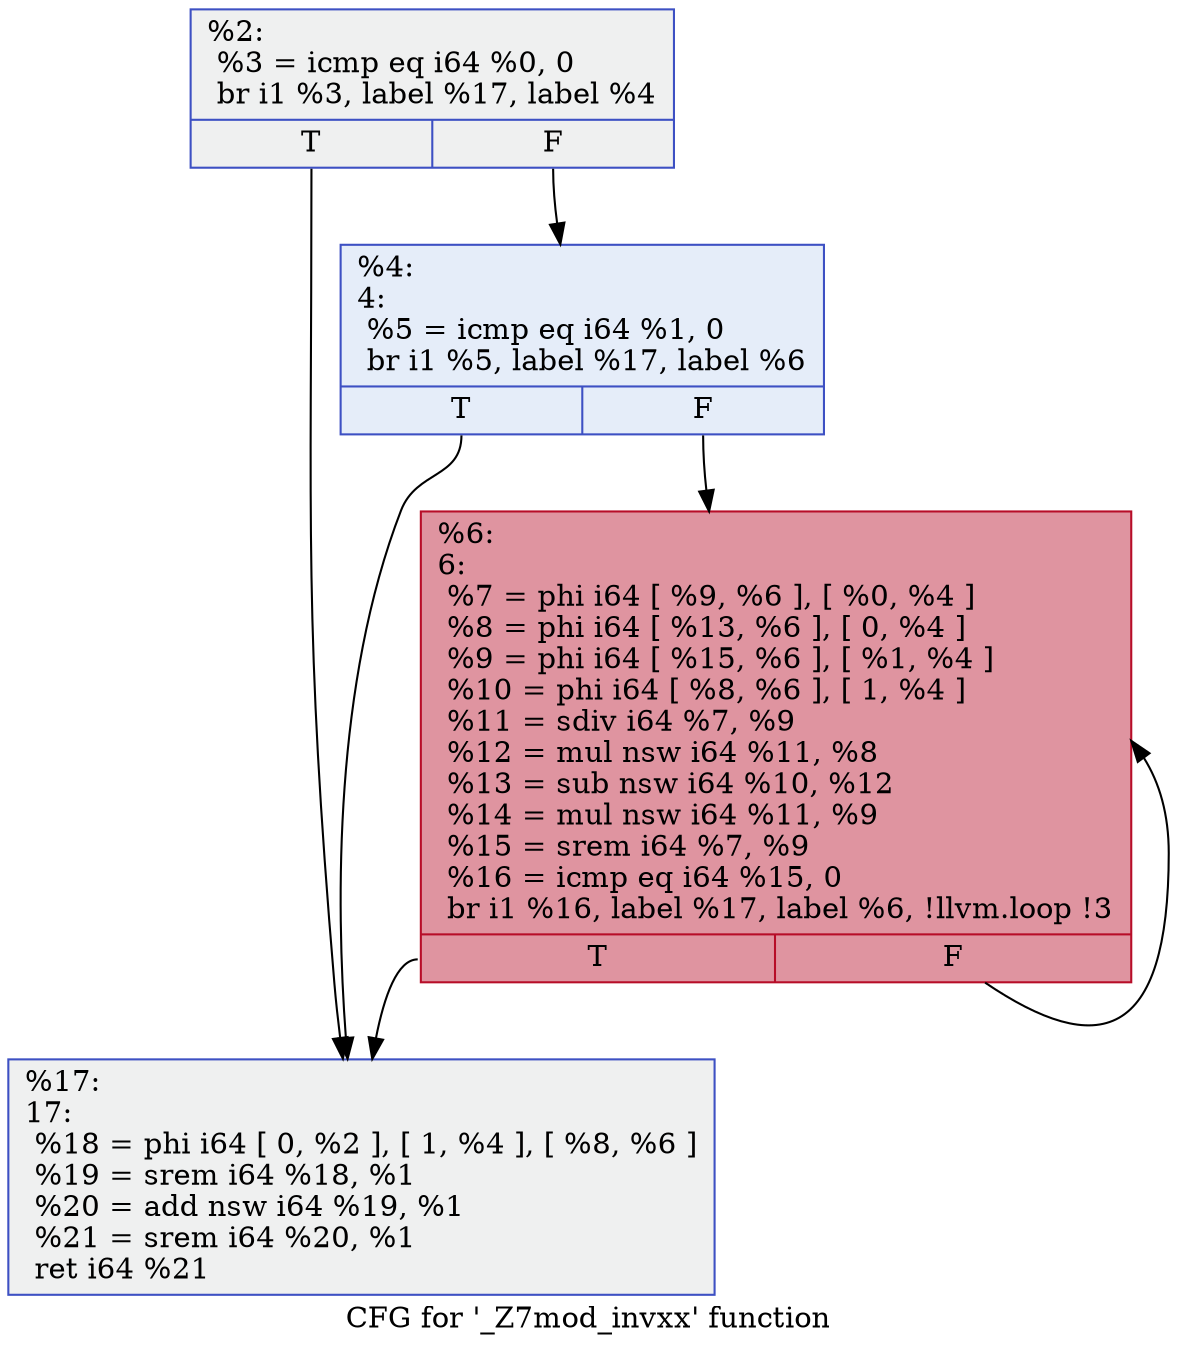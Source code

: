 digraph "CFG for '_Z7mod_invxx' function" {
	label="CFG for '_Z7mod_invxx' function";

	Node0x55aa732a0e60 [shape=record,color="#3d50c3ff", style=filled, fillcolor="#dbdcde70",label="{%2:\l  %3 = icmp eq i64 %0, 0\l  br i1 %3, label %17, label %4\l|{<s0>T|<s1>F}}"];
	Node0x55aa732a0e60:s0 -> Node0x55aa732a0f40;
	Node0x55aa732a0e60:s1 -> Node0x55aa732a0f90;
	Node0x55aa732a0f90 [shape=record,color="#3d50c3ff", style=filled, fillcolor="#c5d6f270",label="{%4:\l4:                                                \l  %5 = icmp eq i64 %1, 0\l  br i1 %5, label %17, label %6\l|{<s0>T|<s1>F}}"];
	Node0x55aa732a0f90:s0 -> Node0x55aa732a0f40;
	Node0x55aa732a0f90:s1 -> Node0x55aa732a1170;
	Node0x55aa732a1170 [shape=record,color="#b70d28ff", style=filled, fillcolor="#b70d2870",label="{%6:\l6:                                                \l  %7 = phi i64 [ %9, %6 ], [ %0, %4 ]\l  %8 = phi i64 [ %13, %6 ], [ 0, %4 ]\l  %9 = phi i64 [ %15, %6 ], [ %1, %4 ]\l  %10 = phi i64 [ %8, %6 ], [ 1, %4 ]\l  %11 = sdiv i64 %7, %9\l  %12 = mul nsw i64 %11, %8\l  %13 = sub nsw i64 %10, %12\l  %14 = mul nsw i64 %11, %9\l  %15 = srem i64 %7, %9\l  %16 = icmp eq i64 %15, 0\l  br i1 %16, label %17, label %6, !llvm.loop !3\l|{<s0>T|<s1>F}}"];
	Node0x55aa732a1170:s0 -> Node0x55aa732a0f40;
	Node0x55aa732a1170:s1 -> Node0x55aa732a1170;
	Node0x55aa732a0f40 [shape=record,color="#3d50c3ff", style=filled, fillcolor="#dbdcde70",label="{%17:\l17:                                               \l  %18 = phi i64 [ 0, %2 ], [ 1, %4 ], [ %8, %6 ]\l  %19 = srem i64 %18, %1\l  %20 = add nsw i64 %19, %1\l  %21 = srem i64 %20, %1\l  ret i64 %21\l}"];
}
